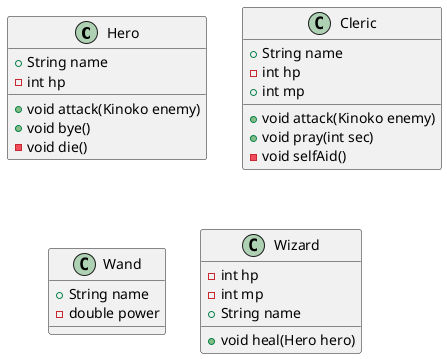 @startuml
'https://plantuml.com/class-diagram



class Hero {
    + String name
    - int hp

    + void attack(Kinoko enemy)
    + void bye()
    - void die()
}

class Cleric {
    + String name
    - int hp
    + int mp

    + void attack(Kinoko enemy)
    + void pray(int sec)
    - void selfAid()
}

class Wand {
    + String name
    - double power
}

class Wizard {
    - int hp
    - int mp
    + String name

    + void heal(Hero hero)
}


@enduml